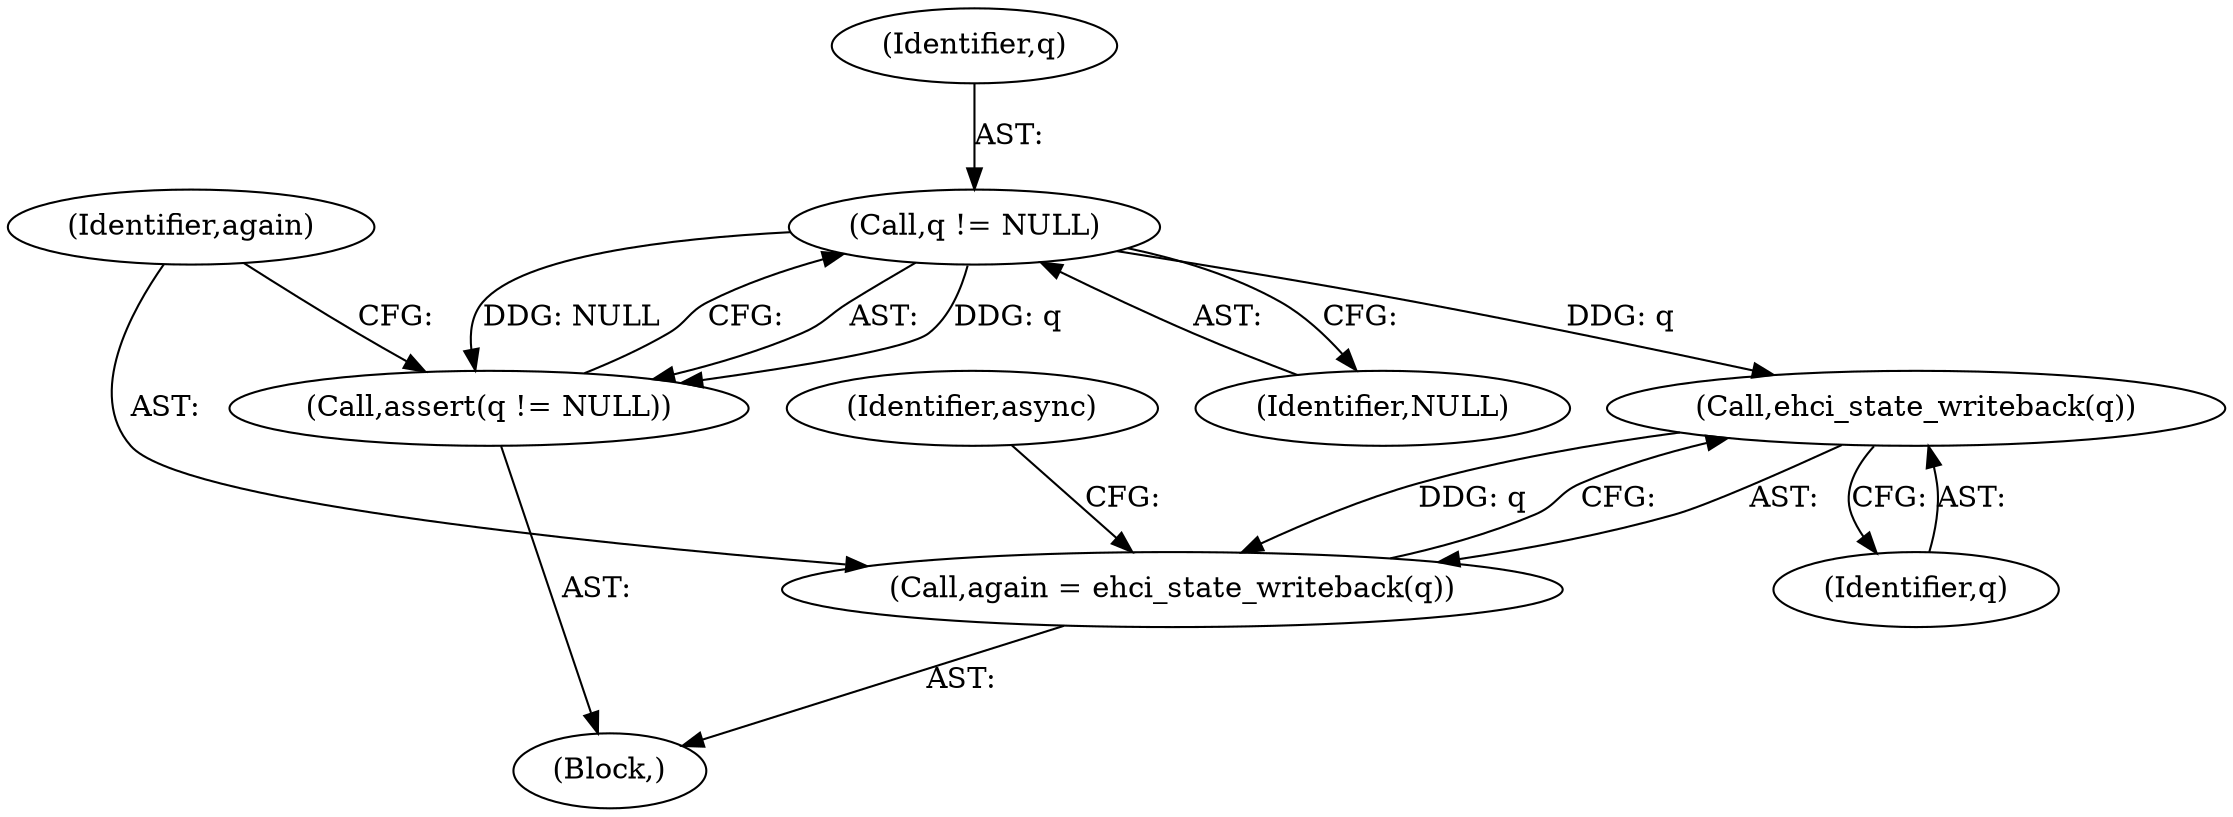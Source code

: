 digraph "0_qemu_1ae3f2f178087711f9591350abad133525ba93f2@pointer" {
"1000232" [label="(Call,q != NULL)"];
"1000231" [label="(Call,assert(q != NULL))"];
"1000237" [label="(Call,ehci_state_writeback(q))"];
"1000235" [label="(Call,again = ehci_state_writeback(q))"];
"1000234" [label="(Identifier,NULL)"];
"1000233" [label="(Identifier,q)"];
"1000241" [label="(Identifier,async)"];
"1000232" [label="(Call,q != NULL)"];
"1000236" [label="(Identifier,again)"];
"1000238" [label="(Identifier,q)"];
"1000231" [label="(Call,assert(q != NULL))"];
"1000235" [label="(Call,again = ehci_state_writeback(q))"];
"1000114" [label="(Block,)"];
"1000237" [label="(Call,ehci_state_writeback(q))"];
"1000232" -> "1000231"  [label="AST: "];
"1000232" -> "1000234"  [label="CFG: "];
"1000233" -> "1000232"  [label="AST: "];
"1000234" -> "1000232"  [label="AST: "];
"1000231" -> "1000232"  [label="CFG: "];
"1000232" -> "1000231"  [label="DDG: q"];
"1000232" -> "1000231"  [label="DDG: NULL"];
"1000232" -> "1000237"  [label="DDG: q"];
"1000231" -> "1000114"  [label="AST: "];
"1000236" -> "1000231"  [label="CFG: "];
"1000237" -> "1000235"  [label="AST: "];
"1000237" -> "1000238"  [label="CFG: "];
"1000238" -> "1000237"  [label="AST: "];
"1000235" -> "1000237"  [label="CFG: "];
"1000237" -> "1000235"  [label="DDG: q"];
"1000235" -> "1000114"  [label="AST: "];
"1000236" -> "1000235"  [label="AST: "];
"1000241" -> "1000235"  [label="CFG: "];
}
